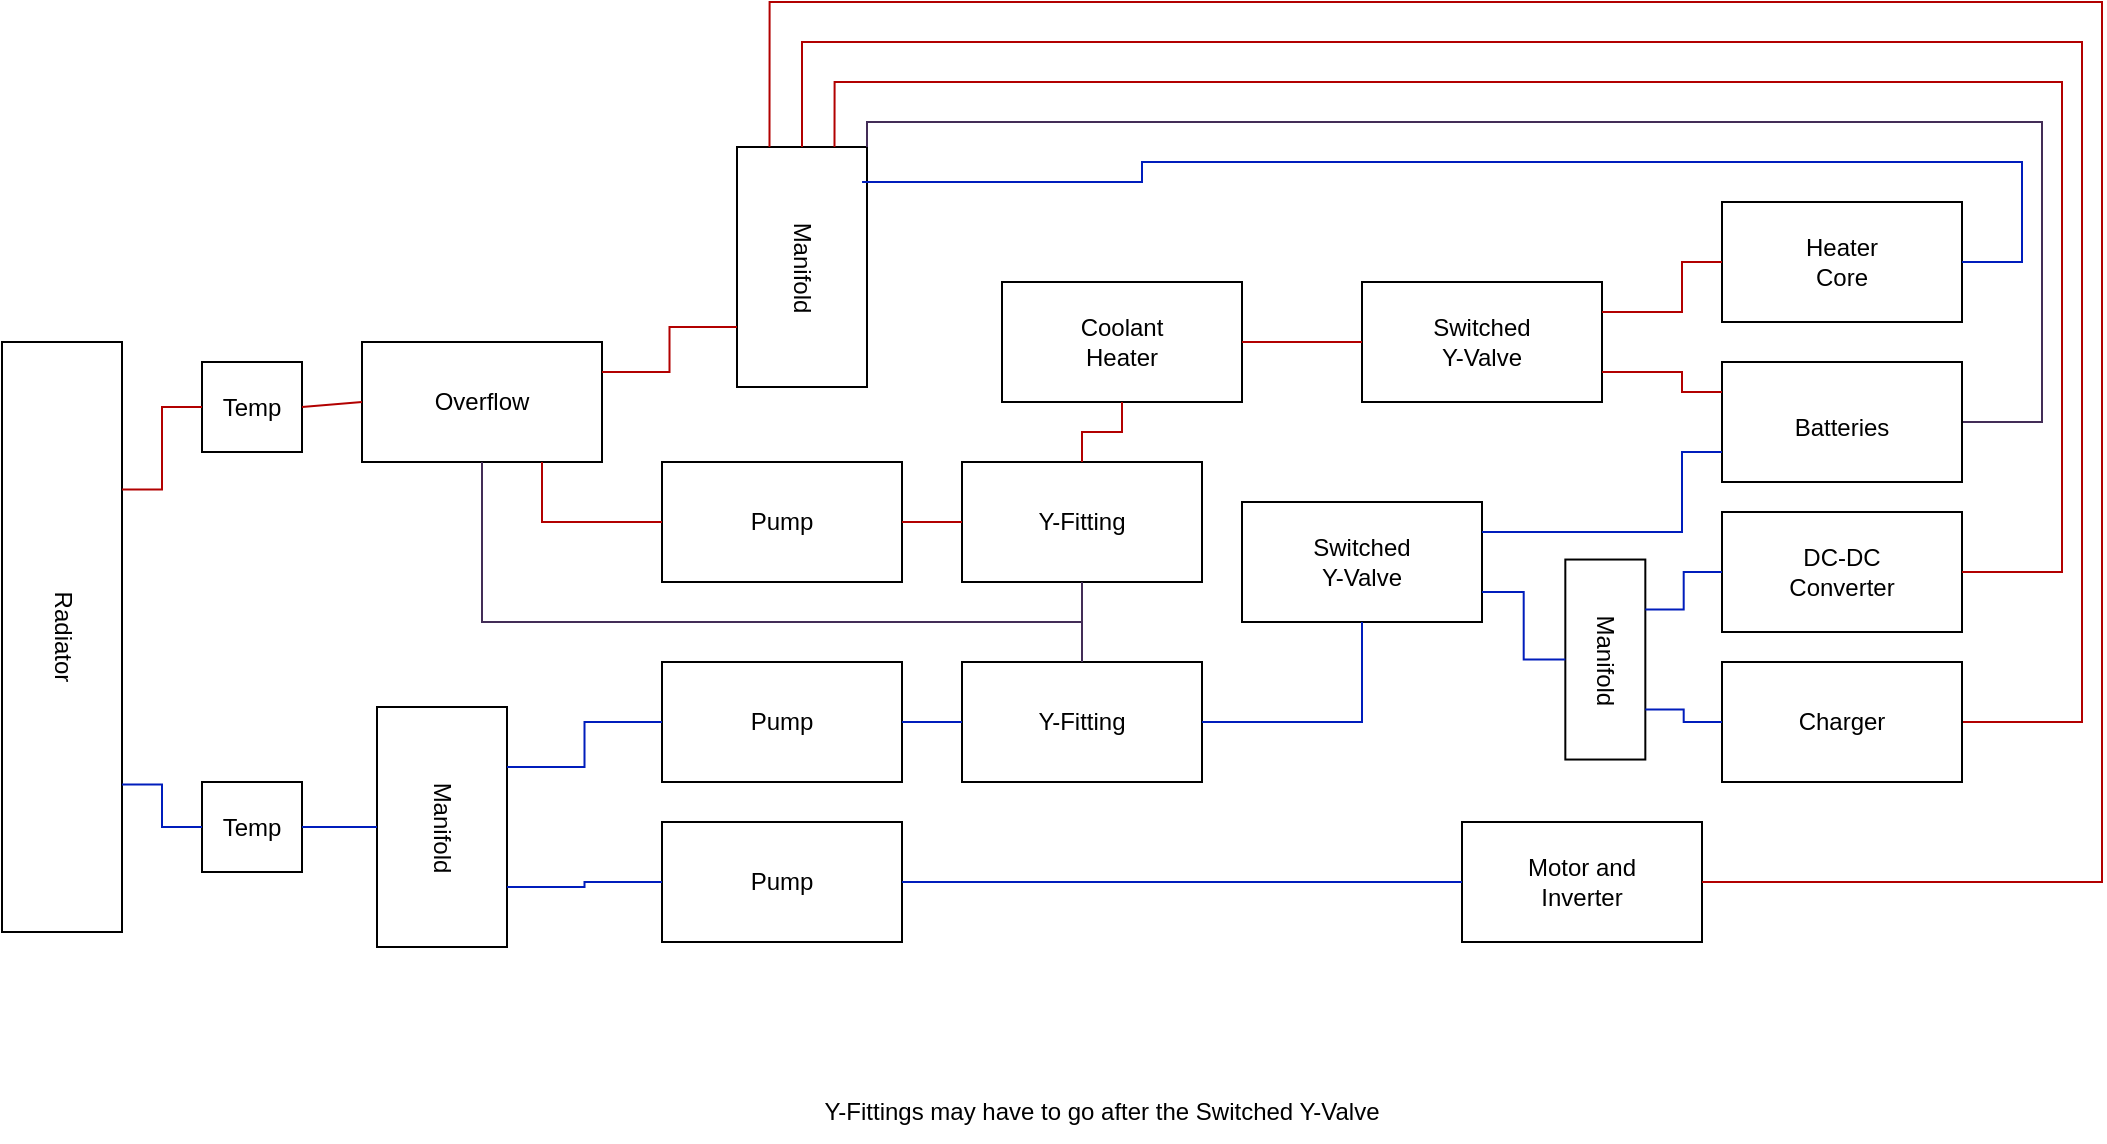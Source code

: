 <mxfile version="26.2.9">
  <diagram name="Page-1" id="PKuxj-kQF3zY9M0Z0oCe">
    <mxGraphModel dx="980" dy="611" grid="1" gridSize="10" guides="1" tooltips="1" connect="1" arrows="1" fold="1" page="1" pageScale="1" pageWidth="1100" pageHeight="850" math="0" shadow="0">
      <root>
        <mxCell id="0" />
        <mxCell id="1" parent="0" />
        <mxCell id="wSDJM-9C2P7-PzqC946q-3" value="" style="group" vertex="1" connectable="0" parent="1">
          <mxGeometry x="40" y="280" width="60" height="295" as="geometry" />
        </mxCell>
        <mxCell id="wSDJM-9C2P7-PzqC946q-1" value="" style="rounded=0;whiteSpace=wrap;html=1;" vertex="1" parent="wSDJM-9C2P7-PzqC946q-3">
          <mxGeometry width="60" height="295" as="geometry" />
        </mxCell>
        <mxCell id="wSDJM-9C2P7-PzqC946q-2" value="Radiator" style="text;html=1;align=center;verticalAlign=middle;whiteSpace=wrap;rounded=0;rotation=90;" vertex="1" parent="wSDJM-9C2P7-PzqC946q-3">
          <mxGeometry y="131.696" width="60" height="31.607" as="geometry" />
        </mxCell>
        <mxCell id="wSDJM-9C2P7-PzqC946q-6" value="" style="group;rotation=90;" vertex="1" connectable="0" parent="1">
          <mxGeometry x="200" y="490" width="120" height="65" as="geometry" />
        </mxCell>
        <mxCell id="wSDJM-9C2P7-PzqC946q-4" value="" style="rounded=0;whiteSpace=wrap;html=1;rotation=90;" vertex="1" parent="wSDJM-9C2P7-PzqC946q-6">
          <mxGeometry width="120" height="65" as="geometry" />
        </mxCell>
        <mxCell id="wSDJM-9C2P7-PzqC946q-5" value="&lt;div&gt;Manifold&lt;/div&gt;" style="text;html=1;align=center;verticalAlign=middle;whiteSpace=wrap;rounded=0;rotation=90;" vertex="1" parent="wSDJM-9C2P7-PzqC946q-6">
          <mxGeometry x="30" y="18" width="60" height="30" as="geometry" />
        </mxCell>
        <mxCell id="wSDJM-9C2P7-PzqC946q-9" value="" style="group" vertex="1" connectable="0" parent="1">
          <mxGeometry x="370" y="440" width="120" height="60" as="geometry" />
        </mxCell>
        <mxCell id="wSDJM-9C2P7-PzqC946q-7" value="" style="rounded=0;whiteSpace=wrap;html=1;" vertex="1" parent="wSDJM-9C2P7-PzqC946q-9">
          <mxGeometry width="120" height="60" as="geometry" />
        </mxCell>
        <mxCell id="wSDJM-9C2P7-PzqC946q-8" value="&lt;div&gt;Pump&lt;/div&gt;" style="text;html=1;align=center;verticalAlign=middle;whiteSpace=wrap;rounded=0;" vertex="1" parent="wSDJM-9C2P7-PzqC946q-9">
          <mxGeometry x="30" y="15" width="60" height="30" as="geometry" />
        </mxCell>
        <mxCell id="wSDJM-9C2P7-PzqC946q-10" value="" style="group" vertex="1" connectable="0" parent="1">
          <mxGeometry x="370" y="520" width="120" height="60" as="geometry" />
        </mxCell>
        <mxCell id="wSDJM-9C2P7-PzqC946q-11" value="" style="rounded=0;whiteSpace=wrap;html=1;" vertex="1" parent="wSDJM-9C2P7-PzqC946q-10">
          <mxGeometry width="120" height="60" as="geometry" />
        </mxCell>
        <mxCell id="wSDJM-9C2P7-PzqC946q-12" value="&lt;div&gt;Pump&lt;/div&gt;" style="text;html=1;align=center;verticalAlign=middle;whiteSpace=wrap;rounded=0;" vertex="1" parent="wSDJM-9C2P7-PzqC946q-10">
          <mxGeometry x="30" y="15" width="60" height="30" as="geometry" />
        </mxCell>
        <mxCell id="wSDJM-9C2P7-PzqC946q-15" value="" style="group;rotation=90;" vertex="1" connectable="0" parent="1">
          <mxGeometry x="380" y="210" width="120" height="65" as="geometry" />
        </mxCell>
        <mxCell id="wSDJM-9C2P7-PzqC946q-16" value="" style="rounded=0;whiteSpace=wrap;html=1;rotation=90;" vertex="1" parent="wSDJM-9C2P7-PzqC946q-15">
          <mxGeometry width="120" height="65" as="geometry" />
        </mxCell>
        <mxCell id="wSDJM-9C2P7-PzqC946q-17" value="&lt;div&gt;Manifold&lt;/div&gt;" style="text;html=1;align=center;verticalAlign=middle;whiteSpace=wrap;rounded=0;rotation=90;" vertex="1" parent="wSDJM-9C2P7-PzqC946q-15">
          <mxGeometry x="30" y="18" width="60" height="30" as="geometry" />
        </mxCell>
        <mxCell id="wSDJM-9C2P7-PzqC946q-20" value="" style="group" vertex="1" connectable="0" parent="1">
          <mxGeometry x="220" y="280" width="120" height="60" as="geometry" />
        </mxCell>
        <mxCell id="wSDJM-9C2P7-PzqC946q-18" value="" style="rounded=0;whiteSpace=wrap;html=1;" vertex="1" parent="wSDJM-9C2P7-PzqC946q-20">
          <mxGeometry width="120" height="60" as="geometry" />
        </mxCell>
        <mxCell id="wSDJM-9C2P7-PzqC946q-19" value="Overflow" style="text;html=1;align=center;verticalAlign=middle;whiteSpace=wrap;rounded=0;" vertex="1" parent="wSDJM-9C2P7-PzqC946q-20">
          <mxGeometry x="30" y="15" width="60" height="30" as="geometry" />
        </mxCell>
        <mxCell id="wSDJM-9C2P7-PzqC946q-29" value="" style="group" vertex="1" connectable="0" parent="1">
          <mxGeometry x="900" y="365" width="120" height="60" as="geometry" />
        </mxCell>
        <mxCell id="wSDJM-9C2P7-PzqC946q-24" value="" style="rounded=0;whiteSpace=wrap;html=1;" vertex="1" parent="wSDJM-9C2P7-PzqC946q-29">
          <mxGeometry width="120" height="60" as="geometry" />
        </mxCell>
        <mxCell id="wSDJM-9C2P7-PzqC946q-25" value="DC-DC Converter" style="text;html=1;align=center;verticalAlign=middle;whiteSpace=wrap;rounded=0;" vertex="1" parent="wSDJM-9C2P7-PzqC946q-29">
          <mxGeometry x="30" y="15" width="60" height="30" as="geometry" />
        </mxCell>
        <mxCell id="wSDJM-9C2P7-PzqC946q-32" value="" style="group" vertex="1" connectable="0" parent="1">
          <mxGeometry x="660" y="360" width="120" height="60" as="geometry" />
        </mxCell>
        <mxCell id="wSDJM-9C2P7-PzqC946q-30" value="" style="rounded=0;whiteSpace=wrap;html=1;" vertex="1" parent="wSDJM-9C2P7-PzqC946q-32">
          <mxGeometry width="120" height="60" as="geometry" />
        </mxCell>
        <mxCell id="wSDJM-9C2P7-PzqC946q-31" value="Switched Y-Valve" style="text;html=1;align=center;verticalAlign=middle;whiteSpace=wrap;rounded=0;" vertex="1" parent="wSDJM-9C2P7-PzqC946q-32">
          <mxGeometry x="30" y="15" width="60" height="30" as="geometry" />
        </mxCell>
        <mxCell id="wSDJM-9C2P7-PzqC946q-35" value="" style="group" vertex="1" connectable="0" parent="1">
          <mxGeometry x="540" y="250" width="120" height="60" as="geometry" />
        </mxCell>
        <mxCell id="wSDJM-9C2P7-PzqC946q-33" value="" style="rounded=0;whiteSpace=wrap;html=1;" vertex="1" parent="wSDJM-9C2P7-PzqC946q-35">
          <mxGeometry width="120" height="60" as="geometry" />
        </mxCell>
        <mxCell id="wSDJM-9C2P7-PzqC946q-34" value="Coolant Heater" style="text;html=1;align=center;verticalAlign=middle;whiteSpace=wrap;rounded=0;" vertex="1" parent="wSDJM-9C2P7-PzqC946q-35">
          <mxGeometry x="30" y="15" width="60" height="30" as="geometry" />
        </mxCell>
        <mxCell id="wSDJM-9C2P7-PzqC946q-36" value="" style="group" vertex="1" connectable="0" parent="1">
          <mxGeometry x="770" y="520" width="120" height="60" as="geometry" />
        </mxCell>
        <mxCell id="wSDJM-9C2P7-PzqC946q-13" value="" style="rounded=0;whiteSpace=wrap;html=1;" vertex="1" parent="wSDJM-9C2P7-PzqC946q-36">
          <mxGeometry width="120" height="60" as="geometry" />
        </mxCell>
        <mxCell id="wSDJM-9C2P7-PzqC946q-14" value="Motor and Inverter" style="text;html=1;align=center;verticalAlign=middle;whiteSpace=wrap;rounded=0;" vertex="1" parent="wSDJM-9C2P7-PzqC946q-36">
          <mxGeometry x="30" y="15" width="60" height="30" as="geometry" />
        </mxCell>
        <mxCell id="wSDJM-9C2P7-PzqC946q-37" value="" style="endArrow=none;html=1;rounded=0;entryX=0;entryY=0.5;entryDx=0;entryDy=0;exitX=1;exitY=0.5;exitDx=0;exitDy=0;fillColor=#0050ef;strokeColor=#001DBC;" edge="1" parent="1" source="wSDJM-9C2P7-PzqC946q-11" target="wSDJM-9C2P7-PzqC946q-13">
          <mxGeometry width="50" height="50" relative="1" as="geometry">
            <mxPoint x="470" y="440" as="sourcePoint" />
            <mxPoint x="520" y="390" as="targetPoint" />
          </mxGeometry>
        </mxCell>
        <mxCell id="wSDJM-9C2P7-PzqC946q-39" value="" style="endArrow=none;html=1;rounded=0;exitX=1;exitY=0.5;exitDx=0;exitDy=0;fillColor=#e51400;strokeColor=#B20000;entryX=0;entryY=0.75;entryDx=0;entryDy=0;edgeStyle=orthogonalEdgeStyle;" edge="1" parent="1" source="wSDJM-9C2P7-PzqC946q-13" target="wSDJM-9C2P7-PzqC946q-16">
          <mxGeometry width="50" height="50" relative="1" as="geometry">
            <mxPoint x="470" y="440" as="sourcePoint" />
            <mxPoint x="950" y="550" as="targetPoint" />
            <Array as="points">
              <mxPoint x="1090" y="550" />
              <mxPoint x="1090" y="110" />
              <mxPoint x="424" y="110" />
            </Array>
          </mxGeometry>
        </mxCell>
        <mxCell id="wSDJM-9C2P7-PzqC946q-41" value="" style="endArrow=none;html=1;rounded=0;exitX=0.25;exitY=0;exitDx=0;exitDy=0;entryX=0;entryY=0.5;entryDx=0;entryDy=0;fillColor=#0050ef;strokeColor=#001DBC;edgeStyle=orthogonalEdgeStyle;" edge="1" parent="1" source="wSDJM-9C2P7-PzqC946q-4" target="wSDJM-9C2P7-PzqC946q-7">
          <mxGeometry width="50" height="50" relative="1" as="geometry">
            <mxPoint x="470" y="440" as="sourcePoint" />
            <mxPoint x="520" y="390" as="targetPoint" />
          </mxGeometry>
        </mxCell>
        <mxCell id="wSDJM-9C2P7-PzqC946q-42" value="" style="endArrow=none;html=1;rounded=0;exitX=0.75;exitY=0;exitDx=0;exitDy=0;entryX=0;entryY=0.5;entryDx=0;entryDy=0;fillColor=#0050ef;strokeColor=#001DBC;edgeStyle=orthogonalEdgeStyle;" edge="1" parent="1" source="wSDJM-9C2P7-PzqC946q-4" target="wSDJM-9C2P7-PzqC946q-11">
          <mxGeometry width="50" height="50" relative="1" as="geometry">
            <mxPoint x="470" y="440" as="sourcePoint" />
            <mxPoint x="520" y="390" as="targetPoint" />
          </mxGeometry>
        </mxCell>
        <mxCell id="wSDJM-9C2P7-PzqC946q-45" value="" style="group" vertex="1" connectable="0" parent="1">
          <mxGeometry x="520" y="440" width="120" height="60" as="geometry" />
        </mxCell>
        <mxCell id="wSDJM-9C2P7-PzqC946q-43" value="" style="rounded=0;whiteSpace=wrap;html=1;" vertex="1" parent="wSDJM-9C2P7-PzqC946q-45">
          <mxGeometry width="120" height="60" as="geometry" />
        </mxCell>
        <mxCell id="wSDJM-9C2P7-PzqC946q-44" value="Y-Fitting" style="text;html=1;align=center;verticalAlign=middle;whiteSpace=wrap;rounded=0;" vertex="1" parent="wSDJM-9C2P7-PzqC946q-45">
          <mxGeometry x="30" y="15" width="60" height="30" as="geometry" />
        </mxCell>
        <mxCell id="wSDJM-9C2P7-PzqC946q-46" value="" style="endArrow=none;html=1;rounded=0;exitX=1;exitY=0.5;exitDx=0;exitDy=0;entryX=0;entryY=0.5;entryDx=0;entryDy=0;fillColor=#0050ef;strokeColor=#001DBC;" edge="1" parent="1" source="wSDJM-9C2P7-PzqC946q-7" target="wSDJM-9C2P7-PzqC946q-43">
          <mxGeometry width="50" height="50" relative="1" as="geometry">
            <mxPoint x="470" y="440" as="sourcePoint" />
            <mxPoint x="520" y="390" as="targetPoint" />
          </mxGeometry>
        </mxCell>
        <mxCell id="wSDJM-9C2P7-PzqC946q-48" value="" style="endArrow=none;html=1;rounded=0;exitX=1;exitY=0.5;exitDx=0;exitDy=0;entryX=0.5;entryY=1;entryDx=0;entryDy=0;edgeStyle=orthogonalEdgeStyle;fillColor=#0050ef;strokeColor=#001DBC;" edge="1" parent="1" source="wSDJM-9C2P7-PzqC946q-43" target="wSDJM-9C2P7-PzqC946q-30">
          <mxGeometry width="50" height="50" relative="1" as="geometry">
            <mxPoint x="470" y="440" as="sourcePoint" />
            <mxPoint x="520" y="390" as="targetPoint" />
          </mxGeometry>
        </mxCell>
        <mxCell id="wSDJM-9C2P7-PzqC946q-54" value="" style="group;rotation=90;" vertex="1" connectable="0" parent="1">
          <mxGeometry x="810" y="420" width="100" height="40" as="geometry" />
        </mxCell>
        <mxCell id="wSDJM-9C2P7-PzqC946q-55" value="" style="rounded=0;whiteSpace=wrap;html=1;rotation=90;" vertex="1" parent="wSDJM-9C2P7-PzqC946q-54">
          <mxGeometry x="-18.333" y="-1.231" width="100" height="40" as="geometry" />
        </mxCell>
        <mxCell id="wSDJM-9C2P7-PzqC946q-56" value="&lt;div&gt;Manifold&lt;/div&gt;" style="text;html=1;align=center;verticalAlign=middle;whiteSpace=wrap;rounded=0;rotation=90;" vertex="1" parent="wSDJM-9C2P7-PzqC946q-54">
          <mxGeometry x="6.667" y="9.846" width="50" height="18.462" as="geometry" />
        </mxCell>
        <mxCell id="wSDJM-9C2P7-PzqC946q-62" value="" style="endArrow=none;html=1;rounded=0;exitX=1;exitY=0.5;exitDx=0;exitDy=0;entryX=0;entryY=0.5;entryDx=0;entryDy=0;fillColor=#e51400;strokeColor=#B20000;edgeStyle=orthogonalEdgeStyle;" edge="1" parent="1" source="wSDJM-9C2P7-PzqC946q-21" target="wSDJM-9C2P7-PzqC946q-16">
          <mxGeometry width="50" height="50" relative="1" as="geometry">
            <mxPoint x="610" y="440" as="sourcePoint" />
            <mxPoint x="660" y="390" as="targetPoint" />
            <Array as="points">
              <mxPoint x="1080" y="470" />
              <mxPoint x="1080" y="130" />
              <mxPoint x="440" y="130" />
            </Array>
          </mxGeometry>
        </mxCell>
        <mxCell id="wSDJM-9C2P7-PzqC946q-63" value="" style="endArrow=none;html=1;rounded=0;exitX=1;exitY=0.5;exitDx=0;exitDy=0;entryX=0;entryY=0.25;entryDx=0;entryDy=0;fillColor=#e51400;strokeColor=#B20000;edgeStyle=orthogonalEdgeStyle;" edge="1" parent="1" source="wSDJM-9C2P7-PzqC946q-24" target="wSDJM-9C2P7-PzqC946q-16">
          <mxGeometry width="50" height="50" relative="1" as="geometry">
            <mxPoint x="610" y="440" as="sourcePoint" />
            <mxPoint x="660" y="390" as="targetPoint" />
            <Array as="points">
              <mxPoint x="1070" y="395" />
              <mxPoint x="1070" y="150" />
              <mxPoint x="456" y="150" />
            </Array>
          </mxGeometry>
        </mxCell>
        <mxCell id="wSDJM-9C2P7-PzqC946q-64" value="" style="endArrow=none;html=1;rounded=0;exitX=1;exitY=0.5;exitDx=0;exitDy=0;entryX=0;entryY=0;entryDx=0;entryDy=0;fillColor=#76608a;strokeColor=#432D57;edgeStyle=orthogonalEdgeStyle;" edge="1" parent="1" source="wSDJM-9C2P7-PzqC946q-26" target="wSDJM-9C2P7-PzqC946q-16">
          <mxGeometry width="50" height="50" relative="1" as="geometry">
            <mxPoint x="610" y="440" as="sourcePoint" />
            <mxPoint x="660" y="390" as="targetPoint" />
            <Array as="points">
              <mxPoint x="1060" y="320" />
              <mxPoint x="1060" y="170" />
              <mxPoint x="473" y="170" />
            </Array>
          </mxGeometry>
        </mxCell>
        <mxCell id="wSDJM-9C2P7-PzqC946q-67" value="" style="group" vertex="1" connectable="0" parent="1">
          <mxGeometry x="900" y="290" width="120" height="60" as="geometry" />
        </mxCell>
        <mxCell id="wSDJM-9C2P7-PzqC946q-26" value="" style="rounded=0;whiteSpace=wrap;html=1;container=0;" vertex="1" parent="wSDJM-9C2P7-PzqC946q-67">
          <mxGeometry width="120" height="60" as="geometry" />
        </mxCell>
        <mxCell id="wSDJM-9C2P7-PzqC946q-22" value="Batteries" style="text;html=1;align=center;verticalAlign=middle;whiteSpace=wrap;rounded=0;" vertex="1" parent="wSDJM-9C2P7-PzqC946q-67">
          <mxGeometry x="30" y="17.5" width="60" height="30" as="geometry" />
        </mxCell>
        <mxCell id="wSDJM-9C2P7-PzqC946q-68" value="" style="group" vertex="1" connectable="0" parent="1">
          <mxGeometry x="900" y="440" width="120" height="60" as="geometry" />
        </mxCell>
        <mxCell id="wSDJM-9C2P7-PzqC946q-21" value="" style="rounded=0;whiteSpace=wrap;html=1;" vertex="1" parent="wSDJM-9C2P7-PzqC946q-68">
          <mxGeometry width="120" height="60" as="geometry" />
        </mxCell>
        <mxCell id="wSDJM-9C2P7-PzqC946q-27" value="Charger" style="text;html=1;align=center;verticalAlign=middle;whiteSpace=wrap;rounded=0;container=0;" vertex="1" parent="wSDJM-9C2P7-PzqC946q-68">
          <mxGeometry x="30" y="15" width="60" height="30" as="geometry" />
        </mxCell>
        <mxCell id="wSDJM-9C2P7-PzqC946q-69" value="" style="rounded=0;whiteSpace=wrap;html=1;" vertex="1" parent="1">
          <mxGeometry x="900" y="210" width="120" height="60" as="geometry" />
        </mxCell>
        <mxCell id="wSDJM-9C2P7-PzqC946q-75" value="" style="group" vertex="1" connectable="0" parent="1">
          <mxGeometry x="720" y="250" width="120" height="60" as="geometry" />
        </mxCell>
        <mxCell id="wSDJM-9C2P7-PzqC946q-76" value="" style="rounded=0;whiteSpace=wrap;html=1;" vertex="1" parent="wSDJM-9C2P7-PzqC946q-75">
          <mxGeometry width="120" height="60" as="geometry" />
        </mxCell>
        <mxCell id="wSDJM-9C2P7-PzqC946q-77" value="Switched Y-Valve" style="text;html=1;align=center;verticalAlign=middle;whiteSpace=wrap;rounded=0;" vertex="1" parent="wSDJM-9C2P7-PzqC946q-75">
          <mxGeometry x="30" y="15" width="60" height="30" as="geometry" />
        </mxCell>
        <mxCell id="wSDJM-9C2P7-PzqC946q-78" value="" style="group" vertex="1" connectable="0" parent="1">
          <mxGeometry x="370" y="340" width="120" height="60" as="geometry" />
        </mxCell>
        <mxCell id="wSDJM-9C2P7-PzqC946q-79" value="" style="rounded=0;whiteSpace=wrap;html=1;" vertex="1" parent="wSDJM-9C2P7-PzqC946q-78">
          <mxGeometry width="120" height="60" as="geometry" />
        </mxCell>
        <mxCell id="wSDJM-9C2P7-PzqC946q-80" value="&lt;div&gt;Pump&lt;/div&gt;" style="text;html=1;align=center;verticalAlign=middle;whiteSpace=wrap;rounded=0;" vertex="1" parent="wSDJM-9C2P7-PzqC946q-78">
          <mxGeometry x="30" y="15" width="60" height="30" as="geometry" />
        </mxCell>
        <mxCell id="wSDJM-9C2P7-PzqC946q-81" value="" style="group" vertex="1" connectable="0" parent="1">
          <mxGeometry x="520" y="340" width="120" height="60" as="geometry" />
        </mxCell>
        <mxCell id="wSDJM-9C2P7-PzqC946q-82" value="" style="rounded=0;whiteSpace=wrap;html=1;" vertex="1" parent="wSDJM-9C2P7-PzqC946q-81">
          <mxGeometry width="120" height="60" as="geometry" />
        </mxCell>
        <mxCell id="wSDJM-9C2P7-PzqC946q-83" value="Y-Fitting" style="text;html=1;align=center;verticalAlign=middle;whiteSpace=wrap;rounded=0;" vertex="1" parent="wSDJM-9C2P7-PzqC946q-81">
          <mxGeometry x="30" y="15" width="60" height="30" as="geometry" />
        </mxCell>
        <mxCell id="wSDJM-9C2P7-PzqC946q-84" value="" style="endArrow=none;html=1;rounded=0;exitX=1;exitY=0.5;exitDx=0;exitDy=0;entryX=0;entryY=0.5;entryDx=0;entryDy=0;fillColor=#e51400;strokeColor=#B20000;" edge="1" source="wSDJM-9C2P7-PzqC946q-79" target="wSDJM-9C2P7-PzqC946q-82" parent="1">
          <mxGeometry width="50" height="50" relative="1" as="geometry">
            <mxPoint x="450" y="340" as="sourcePoint" />
            <mxPoint x="500" y="290" as="targetPoint" />
          </mxGeometry>
        </mxCell>
        <mxCell id="wSDJM-9C2P7-PzqC946q-86" value="" style="endArrow=none;html=1;rounded=0;exitX=1;exitY=0.25;exitDx=0;exitDy=0;entryX=0.75;entryY=1;entryDx=0;entryDy=0;fillColor=#e51400;strokeColor=#B20000;edgeStyle=orthogonalEdgeStyle;" edge="1" parent="1" source="wSDJM-9C2P7-PzqC946q-18" target="wSDJM-9C2P7-PzqC946q-16">
          <mxGeometry width="50" height="50" relative="1" as="geometry">
            <mxPoint x="460" y="440" as="sourcePoint" />
            <mxPoint x="510" y="390" as="targetPoint" />
          </mxGeometry>
        </mxCell>
        <mxCell id="wSDJM-9C2P7-PzqC946q-87" value="" style="endArrow=none;html=1;rounded=0;entryX=0.75;entryY=1;entryDx=0;entryDy=0;exitX=0;exitY=0.5;exitDx=0;exitDy=0;fillColor=#e51400;strokeColor=#B20000;edgeStyle=orthogonalEdgeStyle;" edge="1" parent="1" source="wSDJM-9C2P7-PzqC946q-79" target="wSDJM-9C2P7-PzqC946q-18">
          <mxGeometry width="50" height="50" relative="1" as="geometry">
            <mxPoint x="460" y="440" as="sourcePoint" />
            <mxPoint x="510" y="390" as="targetPoint" />
          </mxGeometry>
        </mxCell>
        <mxCell id="wSDJM-9C2P7-PzqC946q-88" value="" style="endArrow=none;html=1;rounded=0;entryX=0.5;entryY=1;entryDx=0;entryDy=0;exitX=0.5;exitY=1;exitDx=0;exitDy=0;edgeStyle=orthogonalEdgeStyle;fillColor=#76608a;strokeColor=#432D57;" edge="1" parent="1" source="wSDJM-9C2P7-PzqC946q-18" target="wSDJM-9C2P7-PzqC946q-82">
          <mxGeometry width="50" height="50" relative="1" as="geometry">
            <mxPoint x="460" y="440" as="sourcePoint" />
            <mxPoint x="510" y="390" as="targetPoint" />
            <Array as="points">
              <mxPoint x="280" y="420" />
              <mxPoint x="580" y="420" />
            </Array>
          </mxGeometry>
        </mxCell>
        <mxCell id="wSDJM-9C2P7-PzqC946q-89" value="" style="endArrow=none;html=1;rounded=0;entryX=0.5;entryY=0;entryDx=0;entryDy=0;exitX=0.5;exitY=1;exitDx=0;exitDy=0;edgeStyle=orthogonalEdgeStyle;fillColor=#76608a;strokeColor=#432D57;" edge="1" parent="1" source="wSDJM-9C2P7-PzqC946q-18" target="wSDJM-9C2P7-PzqC946q-43">
          <mxGeometry width="50" height="50" relative="1" as="geometry">
            <mxPoint x="460" y="440" as="sourcePoint" />
            <mxPoint x="510" y="390" as="targetPoint" />
            <Array as="points">
              <mxPoint x="280" y="420" />
              <mxPoint x="580" y="420" />
            </Array>
          </mxGeometry>
        </mxCell>
        <mxCell id="wSDJM-9C2P7-PzqC946q-90" value="" style="endArrow=none;html=1;rounded=0;entryX=0.5;entryY=0;entryDx=0;entryDy=0;exitX=0.5;exitY=1;exitDx=0;exitDy=0;fillColor=#e51400;strokeColor=#B20000;edgeStyle=orthogonalEdgeStyle;" edge="1" parent="1" source="wSDJM-9C2P7-PzqC946q-33" target="wSDJM-9C2P7-PzqC946q-82">
          <mxGeometry width="50" height="50" relative="1" as="geometry">
            <mxPoint x="460" y="440" as="sourcePoint" />
            <mxPoint x="510" y="390" as="targetPoint" />
          </mxGeometry>
        </mxCell>
        <mxCell id="wSDJM-9C2P7-PzqC946q-92" value="" style="endArrow=none;html=1;rounded=0;exitX=1;exitY=0.5;exitDx=0;exitDy=0;entryX=0;entryY=0.5;entryDx=0;entryDy=0;fillColor=#e51400;strokeColor=#B20000;" edge="1" parent="1" source="wSDJM-9C2P7-PzqC946q-33" target="wSDJM-9C2P7-PzqC946q-76">
          <mxGeometry width="50" height="50" relative="1" as="geometry">
            <mxPoint x="460" y="440" as="sourcePoint" />
            <mxPoint x="510" y="390" as="targetPoint" />
          </mxGeometry>
        </mxCell>
        <mxCell id="wSDJM-9C2P7-PzqC946q-93" value="Heater Core" style="text;html=1;align=center;verticalAlign=middle;whiteSpace=wrap;rounded=0;" vertex="1" parent="1">
          <mxGeometry x="930" y="225" width="60" height="30" as="geometry" />
        </mxCell>
        <mxCell id="wSDJM-9C2P7-PzqC946q-94" value="" style="endArrow=none;html=1;rounded=0;entryX=1;entryY=0.25;entryDx=0;entryDy=0;exitX=0;exitY=0.5;exitDx=0;exitDy=0;fillColor=#e51400;strokeColor=#B20000;edgeStyle=orthogonalEdgeStyle;" edge="1" parent="1" source="wSDJM-9C2P7-PzqC946q-69" target="wSDJM-9C2P7-PzqC946q-76">
          <mxGeometry width="50" height="50" relative="1" as="geometry">
            <mxPoint x="650" y="440" as="sourcePoint" />
            <mxPoint x="700" y="390" as="targetPoint" />
            <Array as="points">
              <mxPoint x="880" y="240" />
              <mxPoint x="880" y="265" />
            </Array>
          </mxGeometry>
        </mxCell>
        <mxCell id="wSDJM-9C2P7-PzqC946q-95" value="" style="endArrow=none;html=1;rounded=0;entryX=1;entryY=0.75;entryDx=0;entryDy=0;exitX=0;exitY=0.25;exitDx=0;exitDy=0;fillColor=#e51400;strokeColor=#B20000;edgeStyle=orthogonalEdgeStyle;" edge="1" parent="1" source="wSDJM-9C2P7-PzqC946q-26" target="wSDJM-9C2P7-PzqC946q-76">
          <mxGeometry width="50" height="50" relative="1" as="geometry">
            <mxPoint x="650" y="440" as="sourcePoint" />
            <mxPoint x="700" y="390" as="targetPoint" />
            <Array as="points">
              <mxPoint x="880" y="305" />
              <mxPoint x="880" y="295" />
            </Array>
          </mxGeometry>
        </mxCell>
        <mxCell id="wSDJM-9C2P7-PzqC946q-96" value="" style="endArrow=none;html=1;rounded=0;exitX=1;exitY=0.5;exitDx=0;exitDy=0;entryX=0.146;entryY=0.038;entryDx=0;entryDy=0;entryPerimeter=0;edgeStyle=orthogonalEdgeStyle;fillColor=#0050ef;strokeColor=#001DBC;" edge="1" parent="1" source="wSDJM-9C2P7-PzqC946q-69" target="wSDJM-9C2P7-PzqC946q-16">
          <mxGeometry width="50" height="50" relative="1" as="geometry">
            <mxPoint x="650" y="440" as="sourcePoint" />
            <mxPoint x="700" y="390" as="targetPoint" />
            <Array as="points">
              <mxPoint x="1050" y="240" />
              <mxPoint x="1050" y="190" />
              <mxPoint x="610" y="190" />
              <mxPoint x="610" y="200" />
            </Array>
          </mxGeometry>
        </mxCell>
        <mxCell id="wSDJM-9C2P7-PzqC946q-97" value="" style="endArrow=none;html=1;rounded=0;entryX=1;entryY=0.25;entryDx=0;entryDy=0;exitX=0;exitY=0.75;exitDx=0;exitDy=0;fillColor=#0050ef;strokeColor=#001DBC;edgeStyle=orthogonalEdgeStyle;" edge="1" parent="1" source="wSDJM-9C2P7-PzqC946q-26" target="wSDJM-9C2P7-PzqC946q-30">
          <mxGeometry width="50" height="50" relative="1" as="geometry">
            <mxPoint x="650" y="440" as="sourcePoint" />
            <mxPoint x="700" y="390" as="targetPoint" />
            <Array as="points">
              <mxPoint x="880" y="335" />
              <mxPoint x="880" y="375" />
            </Array>
          </mxGeometry>
        </mxCell>
        <mxCell id="wSDJM-9C2P7-PzqC946q-98" value="" style="endArrow=none;html=1;rounded=0;entryX=1;entryY=0.75;entryDx=0;entryDy=0;exitX=0.5;exitY=1;exitDx=0;exitDy=0;fillColor=#0050ef;strokeColor=#001DBC;edgeStyle=orthogonalEdgeStyle;" edge="1" parent="1" source="wSDJM-9C2P7-PzqC946q-55" target="wSDJM-9C2P7-PzqC946q-30">
          <mxGeometry width="50" height="50" relative="1" as="geometry">
            <mxPoint x="650" y="440" as="sourcePoint" />
            <mxPoint x="700" y="390" as="targetPoint" />
          </mxGeometry>
        </mxCell>
        <mxCell id="wSDJM-9C2P7-PzqC946q-99" value="" style="endArrow=none;html=1;rounded=0;entryX=0.25;entryY=0;entryDx=0;entryDy=0;exitX=0;exitY=0.5;exitDx=0;exitDy=0;fillColor=#0050ef;strokeColor=#001DBC;edgeStyle=orthogonalEdgeStyle;" edge="1" parent="1" source="wSDJM-9C2P7-PzqC946q-24" target="wSDJM-9C2P7-PzqC946q-55">
          <mxGeometry width="50" height="50" relative="1" as="geometry">
            <mxPoint x="650" y="440" as="sourcePoint" />
            <mxPoint x="700" y="390" as="targetPoint" />
          </mxGeometry>
        </mxCell>
        <mxCell id="wSDJM-9C2P7-PzqC946q-100" value="" style="endArrow=none;html=1;rounded=0;entryX=0.75;entryY=0;entryDx=0;entryDy=0;exitX=0;exitY=0.5;exitDx=0;exitDy=0;fillColor=#0050ef;strokeColor=#001DBC;edgeStyle=orthogonalEdgeStyle;" edge="1" parent="1" source="wSDJM-9C2P7-PzqC946q-21" target="wSDJM-9C2P7-PzqC946q-55">
          <mxGeometry width="50" height="50" relative="1" as="geometry">
            <mxPoint x="650" y="440" as="sourcePoint" />
            <mxPoint x="700" y="390" as="targetPoint" />
          </mxGeometry>
        </mxCell>
        <mxCell id="wSDJM-9C2P7-PzqC946q-101" value="Y-Fittings may have to go after the Switched Y-Valve" style="text;html=1;align=center;verticalAlign=middle;whiteSpace=wrap;rounded=0;" vertex="1" parent="1">
          <mxGeometry x="420" y="650" width="340" height="30" as="geometry" />
        </mxCell>
        <mxCell id="wSDJM-9C2P7-PzqC946q-104" value="" style="group" vertex="1" connectable="0" parent="1">
          <mxGeometry x="140" y="290" width="50" height="45" as="geometry" />
        </mxCell>
        <mxCell id="wSDJM-9C2P7-PzqC946q-102" value="" style="rounded=0;whiteSpace=wrap;html=1;" vertex="1" parent="wSDJM-9C2P7-PzqC946q-104">
          <mxGeometry width="50" height="45" as="geometry" />
        </mxCell>
        <mxCell id="wSDJM-9C2P7-PzqC946q-103" value="Temp" style="text;html=1;align=center;verticalAlign=middle;whiteSpace=wrap;rounded=0;" vertex="1" parent="wSDJM-9C2P7-PzqC946q-104">
          <mxGeometry x="5" y="7.5" width="40" height="30" as="geometry" />
        </mxCell>
        <mxCell id="wSDJM-9C2P7-PzqC946q-105" value="" style="group" vertex="1" connectable="0" parent="1">
          <mxGeometry x="140" y="500" width="50" height="45" as="geometry" />
        </mxCell>
        <mxCell id="wSDJM-9C2P7-PzqC946q-106" value="" style="rounded=0;whiteSpace=wrap;html=1;" vertex="1" parent="wSDJM-9C2P7-PzqC946q-105">
          <mxGeometry width="50" height="45" as="geometry" />
        </mxCell>
        <mxCell id="wSDJM-9C2P7-PzqC946q-107" value="Temp" style="text;html=1;align=center;verticalAlign=middle;whiteSpace=wrap;rounded=0;" vertex="1" parent="wSDJM-9C2P7-PzqC946q-105">
          <mxGeometry x="5" y="7.5" width="40" height="30" as="geometry" />
        </mxCell>
        <mxCell id="wSDJM-9C2P7-PzqC946q-111" value="" style="endArrow=none;html=1;rounded=0;exitX=1;exitY=0.5;exitDx=0;exitDy=0;fillColor=#e51400;strokeColor=#B20000;" edge="1" parent="1" source="wSDJM-9C2P7-PzqC946q-102">
          <mxGeometry width="50" height="50" relative="1" as="geometry">
            <mxPoint x="430" y="440" as="sourcePoint" />
            <mxPoint x="220" y="310" as="targetPoint" />
          </mxGeometry>
        </mxCell>
        <mxCell id="wSDJM-9C2P7-PzqC946q-112" value="" style="endArrow=none;html=1;rounded=0;entryX=0.5;entryY=1;entryDx=0;entryDy=0;exitX=1;exitY=0.5;exitDx=0;exitDy=0;fillColor=#0050ef;strokeColor=#001DBC;" edge="1" parent="1" source="wSDJM-9C2P7-PzqC946q-106" target="wSDJM-9C2P7-PzqC946q-4">
          <mxGeometry width="50" height="50" relative="1" as="geometry">
            <mxPoint x="430" y="440" as="sourcePoint" />
            <mxPoint x="480" y="390" as="targetPoint" />
          </mxGeometry>
        </mxCell>
        <mxCell id="wSDJM-9C2P7-PzqC946q-114" value="" style="endArrow=none;html=1;rounded=0;entryX=0;entryY=0.5;entryDx=0;entryDy=0;exitX=1;exitY=0.25;exitDx=0;exitDy=0;fillColor=#e51400;strokeColor=#B20000;edgeStyle=orthogonalEdgeStyle;" edge="1" parent="1" source="wSDJM-9C2P7-PzqC946q-1" target="wSDJM-9C2P7-PzqC946q-102">
          <mxGeometry width="50" height="50" relative="1" as="geometry">
            <mxPoint x="430" y="440" as="sourcePoint" />
            <mxPoint x="480" y="390" as="targetPoint" />
          </mxGeometry>
        </mxCell>
        <mxCell id="wSDJM-9C2P7-PzqC946q-115" value="" style="endArrow=none;html=1;rounded=0;exitX=0;exitY=0.5;exitDx=0;exitDy=0;entryX=1;entryY=0.75;entryDx=0;entryDy=0;fillColor=#0050ef;strokeColor=#001DBC;edgeStyle=orthogonalEdgeStyle;" edge="1" parent="1" source="wSDJM-9C2P7-PzqC946q-106" target="wSDJM-9C2P7-PzqC946q-1">
          <mxGeometry width="50" height="50" relative="1" as="geometry">
            <mxPoint x="430" y="440" as="sourcePoint" />
            <mxPoint x="480" y="390" as="targetPoint" />
          </mxGeometry>
        </mxCell>
      </root>
    </mxGraphModel>
  </diagram>
</mxfile>
